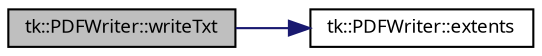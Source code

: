 digraph "tk::PDFWriter::writeTxt"
{
 // INTERACTIVE_SVG=YES
  bgcolor="transparent";
  edge [fontname="sans-serif",fontsize="9",labelfontname="sans-serif",labelfontsize="9"];
  node [fontname="sans-serif",fontsize="9",shape=record];
  rankdir="LR";
  Node1 [label="tk::PDFWriter::writeTxt",height=0.2,width=0.4,color="black", fillcolor="grey75", style="filled", fontcolor="black"];
  Node1 -> Node2 [color="midnightblue",fontsize="9",style="solid",fontname="sans-serif"];
  Node2 [label="tk::PDFWriter::extents",height=0.2,width=0.4,color="black",URL="$classtk_1_1_p_d_f_writer.html#a58e74d6f045704bd1f9c6698e6a779ae",tooltip="Query extents and other metadata of univariate PDF sample space. "];
}
